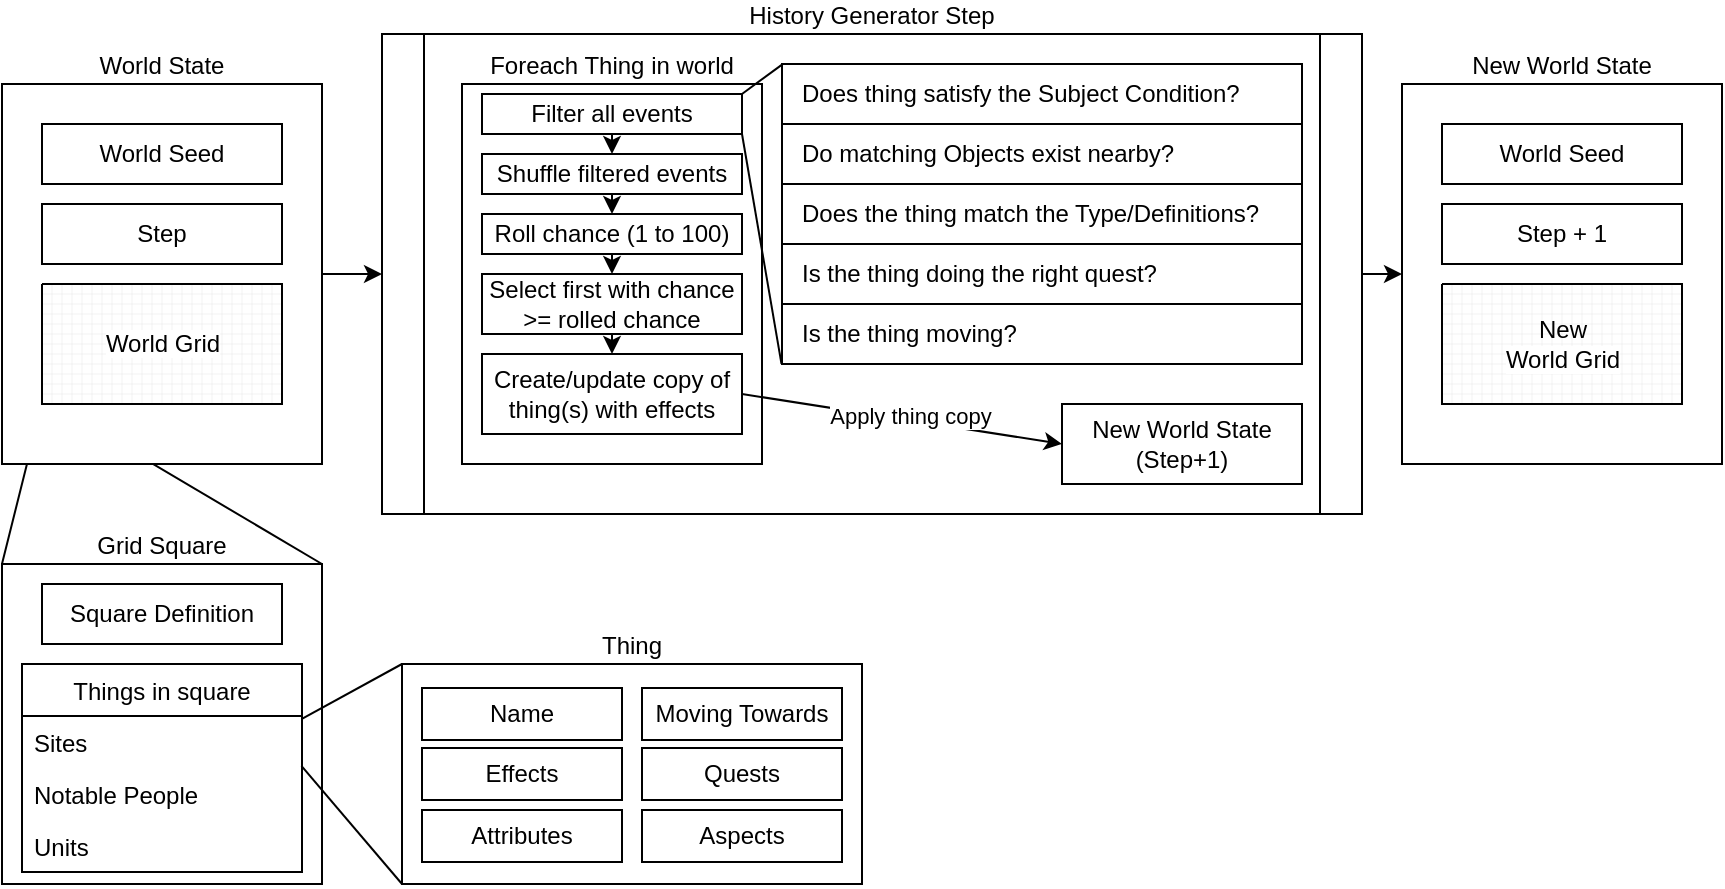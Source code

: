 <mxfile version="13.7.1" type="device"><diagram id="EdV6mTYdtTus8M2RvTwx" name="Page-1"><mxGraphModel dx="981" dy="552" grid="1" gridSize="10" guides="1" tooltips="1" connect="1" arrows="1" fold="1" page="1" pageScale="1" pageWidth="850" pageHeight="1100" math="0" shadow="0"><root><mxCell id="0"/><mxCell id="1" parent="0"/><mxCell id="xKpmg9DttqOw1_j-Oqc--53" style="edgeStyle=orthogonalEdgeStyle;rounded=0;orthogonalLoop=1;jettySize=auto;html=1;" parent="1" source="xKpmg9DttqOw1_j-Oqc--22" edge="1"><mxGeometry relative="1" as="geometry"><mxPoint x="740" y="374.966" as="targetPoint"/></mxGeometry></mxCell><mxCell id="xKpmg9DttqOw1_j-Oqc--22" value="&lt;div&gt;History Generator Step&lt;/div&gt;" style="shape=process;whiteSpace=wrap;html=1;backgroundOutline=1;labelPosition=center;verticalLabelPosition=top;align=center;verticalAlign=bottom;size=0.042;" parent="1" vertex="1"><mxGeometry x="230" y="255" width="490" height="240" as="geometry"/></mxCell><mxCell id="xKpmg9DttqOw1_j-Oqc--7" value="&lt;div&gt;Grid Square&lt;/div&gt;" style="rounded=0;whiteSpace=wrap;html=1;labelPosition=center;verticalLabelPosition=top;align=center;verticalAlign=bottom;" parent="1" vertex="1"><mxGeometry x="40" y="520" width="160" height="160" as="geometry"/></mxCell><mxCell id="xKpmg9DttqOw1_j-Oqc--8" value="" style="endArrow=none;html=1;entryX=0;entryY=1;entryDx=0;entryDy=0;entryPerimeter=0;" parent="1" target="xKpmg9DttqOw1_j-Oqc--3" edge="1"><mxGeometry width="50" height="50" relative="1" as="geometry"><mxPoint x="40" y="520" as="sourcePoint"/><mxPoint x="90" y="470" as="targetPoint"/></mxGeometry></mxCell><mxCell id="xKpmg9DttqOw1_j-Oqc--9" value="" style="endArrow=none;html=1;entryX=0.038;entryY=0.997;entryDx=0;entryDy=0;entryPerimeter=0;" parent="1" target="xKpmg9DttqOw1_j-Oqc--3" edge="1"><mxGeometry width="50" height="50" relative="1" as="geometry"><mxPoint x="200" y="520" as="sourcePoint"/><mxPoint x="68" y="442" as="targetPoint"/></mxGeometry></mxCell><mxCell id="xKpmg9DttqOw1_j-Oqc--11" value="Square Definition" style="rounded=0;whiteSpace=wrap;html=1;" parent="1" vertex="1"><mxGeometry x="60" y="530" width="120" height="30" as="geometry"/></mxCell><mxCell id="xKpmg9DttqOw1_j-Oqc--12" value="Things in square" style="swimlane;fontStyle=0;childLayout=stackLayout;horizontal=1;startSize=26;fillColor=none;horizontalStack=0;resizeParent=1;resizeParentMax=0;resizeLast=0;collapsible=1;marginBottom=0;" parent="1" vertex="1"><mxGeometry x="50" y="570" width="140" height="104" as="geometry"><mxRectangle x="50" y="570" width="130" height="26" as="alternateBounds"/></mxGeometry></mxCell><mxCell id="xKpmg9DttqOw1_j-Oqc--13" value="Sites" style="text;strokeColor=none;fillColor=none;align=left;verticalAlign=top;spacingLeft=4;spacingRight=4;overflow=hidden;rotatable=0;points=[[0,0.5],[1,0.5]];portConstraint=eastwest;" parent="xKpmg9DttqOw1_j-Oqc--12" vertex="1"><mxGeometry y="26" width="140" height="26" as="geometry"/></mxCell><mxCell id="xKpmg9DttqOw1_j-Oqc--14" value="Notable People" style="text;strokeColor=none;fillColor=none;align=left;verticalAlign=top;spacingLeft=4;spacingRight=4;overflow=hidden;rotatable=0;points=[[0,0.5],[1,0.5]];portConstraint=eastwest;" parent="xKpmg9DttqOw1_j-Oqc--12" vertex="1"><mxGeometry y="52" width="140" height="26" as="geometry"/></mxCell><mxCell id="xKpmg9DttqOw1_j-Oqc--15" value="Units" style="text;strokeColor=none;fillColor=none;align=left;verticalAlign=top;spacingLeft=4;spacingRight=4;overflow=hidden;rotatable=0;points=[[0,0.5],[1,0.5]];portConstraint=eastwest;" parent="xKpmg9DttqOw1_j-Oqc--12" vertex="1"><mxGeometry y="78" width="140" height="26" as="geometry"/></mxCell><mxCell id="xKpmg9DttqOw1_j-Oqc--16" value="&lt;div&gt;Thing&lt;/div&gt;" style="rounded=0;whiteSpace=wrap;html=1;labelPosition=center;verticalLabelPosition=top;align=center;verticalAlign=bottom;" parent="1" vertex="1"><mxGeometry x="240" y="570" width="230" height="110" as="geometry"/></mxCell><mxCell id="xKpmg9DttqOw1_j-Oqc--17" value="Name" style="rounded=0;whiteSpace=wrap;html=1;" parent="1" vertex="1"><mxGeometry x="250" y="582" width="100" height="26" as="geometry"/></mxCell><mxCell id="xKpmg9DttqOw1_j-Oqc--18" value="Effects" style="rounded=0;whiteSpace=wrap;html=1;" parent="1" vertex="1"><mxGeometry x="250" y="612" width="100" height="26" as="geometry"/></mxCell><mxCell id="xKpmg9DttqOw1_j-Oqc--19" value="Attributes" style="rounded=0;whiteSpace=wrap;html=1;" parent="1" vertex="1"><mxGeometry x="250" y="643" width="100" height="26" as="geometry"/></mxCell><mxCell id="xKpmg9DttqOw1_j-Oqc--20" value="" style="endArrow=none;html=1;entryX=0;entryY=0;entryDx=0;entryDy=0;exitX=0.998;exitY=0.06;exitDx=0;exitDy=0;exitPerimeter=0;" parent="1" source="xKpmg9DttqOw1_j-Oqc--13" target="xKpmg9DttqOw1_j-Oqc--16" edge="1"><mxGeometry width="50" height="50" relative="1" as="geometry"><mxPoint x="290" y="690" as="sourcePoint"/><mxPoint x="340" y="640" as="targetPoint"/></mxGeometry></mxCell><mxCell id="xKpmg9DttqOw1_j-Oqc--21" value="" style="endArrow=none;html=1;exitX=0;exitY=1;exitDx=0;exitDy=0;entryX=0.998;entryY=-0.042;entryDx=0;entryDy=0;entryPerimeter=0;" parent="1" source="xKpmg9DttqOw1_j-Oqc--16" target="xKpmg9DttqOw1_j-Oqc--14" edge="1"><mxGeometry width="50" height="50" relative="1" as="geometry"><mxPoint x="290" y="690" as="sourcePoint"/><mxPoint x="340" y="640" as="targetPoint"/></mxGeometry></mxCell><mxCell id="xKpmg9DttqOw1_j-Oqc--23" value="" style="endArrow=classic;html=1;exitX=1;exitY=0.5;exitDx=0;exitDy=0;entryX=0;entryY=0.5;entryDx=0;entryDy=0;" parent="1" source="xKpmg9DttqOw1_j-Oqc--2" target="xKpmg9DttqOw1_j-Oqc--22" edge="1"><mxGeometry width="50" height="50" relative="1" as="geometry"><mxPoint x="380" y="460" as="sourcePoint"/><mxPoint x="430" y="410" as="targetPoint"/></mxGeometry></mxCell><mxCell id="xKpmg9DttqOw1_j-Oqc--32" value="New World State (Step+1)" style="rounded=0;whiteSpace=wrap;html=1;" parent="1" vertex="1"><mxGeometry x="570" y="440" width="120" height="40" as="geometry"/></mxCell><mxCell id="xKpmg9DttqOw1_j-Oqc--39" value="" style="group;labelPosition=center;verticalLabelPosition=top;align=center;verticalAlign=bottom;" parent="1" vertex="1" connectable="0"><mxGeometry x="270" y="280" width="150" height="190" as="geometry"/></mxCell><mxCell id="xKpmg9DttqOw1_j-Oqc--38" value="Foreach Thing in world" style="rounded=0;whiteSpace=wrap;html=1;labelPosition=center;verticalLabelPosition=top;align=center;verticalAlign=bottom;" parent="xKpmg9DttqOw1_j-Oqc--39" vertex="1"><mxGeometry width="150" height="190" as="geometry"/></mxCell><mxCell id="xKpmg9DttqOw1_j-Oqc--27" value="Roll chance (1 to 100)" style="rounded=0;whiteSpace=wrap;html=1;" parent="xKpmg9DttqOw1_j-Oqc--39" vertex="1"><mxGeometry x="10" y="65" width="130" height="20" as="geometry"/></mxCell><mxCell id="xKpmg9DttqOw1_j-Oqc--28" value="Filter all events" style="rounded=0;whiteSpace=wrap;html=1;" parent="xKpmg9DttqOw1_j-Oqc--39" vertex="1"><mxGeometry x="10" y="5" width="130" height="20" as="geometry"/></mxCell><mxCell id="xKpmg9DttqOw1_j-Oqc--29" value="Shuffle filtered events" style="rounded=0;whiteSpace=wrap;html=1;" parent="xKpmg9DttqOw1_j-Oqc--39" vertex="1"><mxGeometry x="10" y="35" width="130" height="20" as="geometry"/></mxCell><mxCell id="xKpmg9DttqOw1_j-Oqc--30" value="Select first with chance &amp;gt;= rolled chance" style="rounded=0;whiteSpace=wrap;html=1;" parent="xKpmg9DttqOw1_j-Oqc--39" vertex="1"><mxGeometry x="10" y="95" width="130" height="30" as="geometry"/></mxCell><mxCell id="xKpmg9DttqOw1_j-Oqc--31" value="Create/update copy of thing(s) with effects" style="rounded=0;whiteSpace=wrap;html=1;" parent="xKpmg9DttqOw1_j-Oqc--39" vertex="1"><mxGeometry x="10" y="135" width="130" height="40" as="geometry"/></mxCell><mxCell id="xKpmg9DttqOw1_j-Oqc--33" value="" style="endArrow=classic;html=1;exitX=0.5;exitY=1;exitDx=0;exitDy=0;" parent="xKpmg9DttqOw1_j-Oqc--39" source="xKpmg9DttqOw1_j-Oqc--28" target="xKpmg9DttqOw1_j-Oqc--29" edge="1"><mxGeometry width="50" height="50" relative="1" as="geometry"><mxPoint x="380" y="370" as="sourcePoint"/><mxPoint x="430" y="320" as="targetPoint"/></mxGeometry></mxCell><mxCell id="xKpmg9DttqOw1_j-Oqc--34" value="" style="endArrow=classic;html=1;exitX=0.5;exitY=1;exitDx=0;exitDy=0;entryX=0.5;entryY=0;entryDx=0;entryDy=0;" parent="xKpmg9DttqOw1_j-Oqc--39" source="xKpmg9DttqOw1_j-Oqc--29" target="xKpmg9DttqOw1_j-Oqc--27" edge="1"><mxGeometry width="50" height="50" relative="1" as="geometry"><mxPoint x="380" y="370" as="sourcePoint"/><mxPoint x="430" y="320" as="targetPoint"/></mxGeometry></mxCell><mxCell id="xKpmg9DttqOw1_j-Oqc--35" value="" style="endArrow=classic;html=1;exitX=0.5;exitY=1;exitDx=0;exitDy=0;entryX=0.5;entryY=0;entryDx=0;entryDy=0;" parent="xKpmg9DttqOw1_j-Oqc--39" source="xKpmg9DttqOw1_j-Oqc--27" target="xKpmg9DttqOw1_j-Oqc--30" edge="1"><mxGeometry width="50" height="50" relative="1" as="geometry"><mxPoint x="380" y="370" as="sourcePoint"/><mxPoint x="430" y="320" as="targetPoint"/></mxGeometry></mxCell><mxCell id="xKpmg9DttqOw1_j-Oqc--36" value="" style="endArrow=classic;html=1;exitX=0.5;exitY=1;exitDx=0;exitDy=0;entryX=0.5;entryY=0;entryDx=0;entryDy=0;" parent="xKpmg9DttqOw1_j-Oqc--39" source="xKpmg9DttqOw1_j-Oqc--30" target="xKpmg9DttqOw1_j-Oqc--31" edge="1"><mxGeometry width="50" height="50" relative="1" as="geometry"><mxPoint x="380" y="370" as="sourcePoint"/><mxPoint x="430" y="320" as="targetPoint"/></mxGeometry></mxCell><mxCell id="xKpmg9DttqOw1_j-Oqc--41" value="" style="html=1;shadow=0;dashed=0;shape=mxgraph.bootstrap.rrect;rSize=0;html=1;whiteSpace=wrap;fillColor=#FFFFFF;fontColor=#000000;strokeWidth=1;perimeterSpacing=1;fillOpacity=100;" parent="1" vertex="1"><mxGeometry x="430" y="270" width="260" height="150" as="geometry"/></mxCell><mxCell id="xKpmg9DttqOw1_j-Oqc--42" value="Does thing satisfy the Subject Condition?" style="strokeColor=inherit;fillColor=inherit;gradientColor=inherit;fontColor=inherit;html=1;shadow=0;dashed=0;shape=mxgraph.bootstrap.topButton;rSize=0;perimeter=none;whiteSpace=wrap;resizeWidth=1;align=left;spacing=10;" parent="xKpmg9DttqOw1_j-Oqc--41" vertex="1"><mxGeometry width="260" height="30" relative="1" as="geometry"/></mxCell><mxCell id="xKpmg9DttqOw1_j-Oqc--43" value="Do matching Objects exist nearby?" style="strokeColor=inherit;fillColor=inherit;gradientColor=inherit;fontColor=inherit;html=1;shadow=0;dashed=0;perimeter=none;whiteSpace=wrap;resizeWidth=1;align=left;spacing=10;" parent="xKpmg9DttqOw1_j-Oqc--41" vertex="1"><mxGeometry width="260" height="30" relative="1" as="geometry"><mxPoint y="30" as="offset"/></mxGeometry></mxCell><mxCell id="xKpmg9DttqOw1_j-Oqc--44" value="Does the thing match the Type/Definitions?" style="strokeColor=inherit;fillColor=inherit;gradientColor=inherit;fontColor=inherit;html=1;shadow=0;dashed=0;perimeter=none;whiteSpace=wrap;resizeWidth=1;align=left;spacing=10;" parent="xKpmg9DttqOw1_j-Oqc--41" vertex="1"><mxGeometry width="260" height="30" relative="1" as="geometry"><mxPoint y="60" as="offset"/></mxGeometry></mxCell><mxCell id="xKpmg9DttqOw1_j-Oqc--45" value="Is the thing doing the right quest?" style="strokeColor=inherit;fillColor=inherit;gradientColor=inherit;fontColor=inherit;html=1;shadow=0;dashed=0;perimeter=none;whiteSpace=wrap;resizeWidth=1;align=left;spacing=10;" parent="xKpmg9DttqOw1_j-Oqc--41" vertex="1"><mxGeometry width="260" height="30" relative="1" as="geometry"><mxPoint y="90" as="offset"/></mxGeometry></mxCell><mxCell id="xKpmg9DttqOw1_j-Oqc--46" value="Is the thing moving?" style="strokeColor=inherit;fillColor=inherit;gradientColor=inherit;fontColor=inherit;html=1;shadow=0;dashed=0;shape=mxgraph.bootstrap.bottomButton;rSize=0;perimeter=none;whiteSpace=wrap;resizeWidth=1;resizeHeight=0;align=left;spacing=10;" parent="xKpmg9DttqOw1_j-Oqc--41" vertex="1"><mxGeometry y="1" width="260" height="30" relative="1" as="geometry"><mxPoint y="-30" as="offset"/></mxGeometry></mxCell><mxCell id="xKpmg9DttqOw1_j-Oqc--47" value="" style="endArrow=none;html=1;exitX=1;exitY=0;exitDx=0;exitDy=0;entryX=0.002;entryY=-0.002;entryDx=0;entryDy=0;entryPerimeter=0;" parent="1" source="xKpmg9DttqOw1_j-Oqc--28" target="xKpmg9DttqOw1_j-Oqc--42" edge="1"><mxGeometry width="50" height="50" relative="1" as="geometry"><mxPoint x="380" y="370" as="sourcePoint"/><mxPoint x="430" y="320" as="targetPoint"/></mxGeometry></mxCell><mxCell id="xKpmg9DttqOw1_j-Oqc--48" value="" style="endArrow=none;html=1;exitX=1;exitY=1;exitDx=0;exitDy=0;entryX=-0.001;entryY=0.998;entryDx=0;entryDy=0;entryPerimeter=0;" parent="1" source="xKpmg9DttqOw1_j-Oqc--28" target="xKpmg9DttqOw1_j-Oqc--46" edge="1"><mxGeometry width="50" height="50" relative="1" as="geometry"><mxPoint x="380" y="370" as="sourcePoint"/><mxPoint x="430" y="320" as="targetPoint"/></mxGeometry></mxCell><mxCell id="xKpmg9DttqOw1_j-Oqc--49" value="" style="endArrow=classic;html=1;exitX=1;exitY=0.5;exitDx=0;exitDy=0;entryX=0;entryY=0.5;entryDx=0;entryDy=0;" parent="1" source="xKpmg9DttqOw1_j-Oqc--31" target="xKpmg9DttqOw1_j-Oqc--32" edge="1"><mxGeometry width="50" height="50" relative="1" as="geometry"><mxPoint x="550" y="370" as="sourcePoint"/><mxPoint x="600" y="320" as="targetPoint"/></mxGeometry></mxCell><mxCell id="xKpmg9DttqOw1_j-Oqc--50" value="Apply thing copy" style="edgeLabel;html=1;align=center;verticalAlign=middle;resizable=0;points=[];" parent="xKpmg9DttqOw1_j-Oqc--49" vertex="1" connectable="0"><mxGeometry x="0.044" y="2" relative="1" as="geometry"><mxPoint as="offset"/></mxGeometry></mxCell><mxCell id="xKpmg9DttqOw1_j-Oqc--55" value="Moving Towards" style="rounded=0;whiteSpace=wrap;html=1;" parent="1" vertex="1"><mxGeometry x="360" y="582" width="100" height="26" as="geometry"/></mxCell><mxCell id="xKpmg9DttqOw1_j-Oqc--56" value="Quests" style="rounded=0;whiteSpace=wrap;html=1;" parent="1" vertex="1"><mxGeometry x="360" y="612" width="100" height="26" as="geometry"/></mxCell><mxCell id="xKpmg9DttqOw1_j-Oqc--57" value="Aspects" style="rounded=0;whiteSpace=wrap;html=1;" parent="1" vertex="1"><mxGeometry x="360" y="643" width="100" height="26" as="geometry"/></mxCell><mxCell id="DMF69QxcxXffSI8ppUGA-2" value="" style="group" vertex="1" connectable="0" parent="1"><mxGeometry x="40" y="280" width="160" height="190" as="geometry"/></mxCell><mxCell id="xKpmg9DttqOw1_j-Oqc--2" value="World State" style="rounded=0;whiteSpace=wrap;html=1;labelPosition=center;verticalLabelPosition=top;align=center;verticalAlign=bottom;" parent="DMF69QxcxXffSI8ppUGA-2" vertex="1"><mxGeometry width="160" height="190" as="geometry"/></mxCell><mxCell id="xKpmg9DttqOw1_j-Oqc--3" value="&lt;div&gt;&lt;span style=&quot;background-color: rgb(255 , 255 , 255)&quot;&gt;World Grid&lt;/span&gt;&lt;/div&gt;" style="verticalLabelPosition=middle;verticalAlign=middle;html=1;shape=mxgraph.basic.patternFillRect;fillStyle=grid;step=5;fillStrokeWidth=0.2;fillStrokeColor=#dddddd;labelPosition=center;align=center;" parent="DMF69QxcxXffSI8ppUGA-2" vertex="1"><mxGeometry x="20" y="100" width="120" height="60" as="geometry"/></mxCell><mxCell id="xKpmg9DttqOw1_j-Oqc--5" value="World Seed" style="rounded=0;whiteSpace=wrap;html=1;" parent="DMF69QxcxXffSI8ppUGA-2" vertex="1"><mxGeometry x="20" y="20" width="120" height="30" as="geometry"/></mxCell><mxCell id="xKpmg9DttqOw1_j-Oqc--6" value="Step" style="rounded=0;whiteSpace=wrap;html=1;" parent="DMF69QxcxXffSI8ppUGA-2" vertex="1"><mxGeometry x="20" y="60" width="120" height="30" as="geometry"/></mxCell><mxCell id="DMF69QxcxXffSI8ppUGA-3" value="" style="group" vertex="1" connectable="0" parent="1"><mxGeometry x="740" y="280" width="160" height="190" as="geometry"/></mxCell><mxCell id="DMF69QxcxXffSI8ppUGA-4" value="&lt;div&gt;New World State&lt;/div&gt;" style="rounded=0;whiteSpace=wrap;html=1;labelPosition=center;verticalLabelPosition=top;align=center;verticalAlign=bottom;" vertex="1" parent="DMF69QxcxXffSI8ppUGA-3"><mxGeometry width="160" height="190" as="geometry"/></mxCell><mxCell id="DMF69QxcxXffSI8ppUGA-5" value="New&lt;br&gt;&lt;div&gt;&lt;span style=&quot;background-color: rgb(255 , 255 , 255)&quot;&gt;World Grid&lt;/span&gt;&lt;/div&gt;" style="verticalLabelPosition=middle;verticalAlign=middle;html=1;shape=mxgraph.basic.patternFillRect;fillStyle=grid;step=5;fillStrokeWidth=0.2;fillStrokeColor=#dddddd;labelPosition=center;align=center;" vertex="1" parent="DMF69QxcxXffSI8ppUGA-3"><mxGeometry x="20" y="100" width="120" height="60" as="geometry"/></mxCell><mxCell id="DMF69QxcxXffSI8ppUGA-6" value="World Seed" style="rounded=0;whiteSpace=wrap;html=1;" vertex="1" parent="DMF69QxcxXffSI8ppUGA-3"><mxGeometry x="20" y="20" width="120" height="30" as="geometry"/></mxCell><mxCell id="DMF69QxcxXffSI8ppUGA-7" value="&lt;div&gt;Step + 1&lt;/div&gt;" style="rounded=0;whiteSpace=wrap;html=1;" vertex="1" parent="DMF69QxcxXffSI8ppUGA-3"><mxGeometry x="20" y="60" width="120" height="30" as="geometry"/></mxCell></root></mxGraphModel></diagram></mxfile>